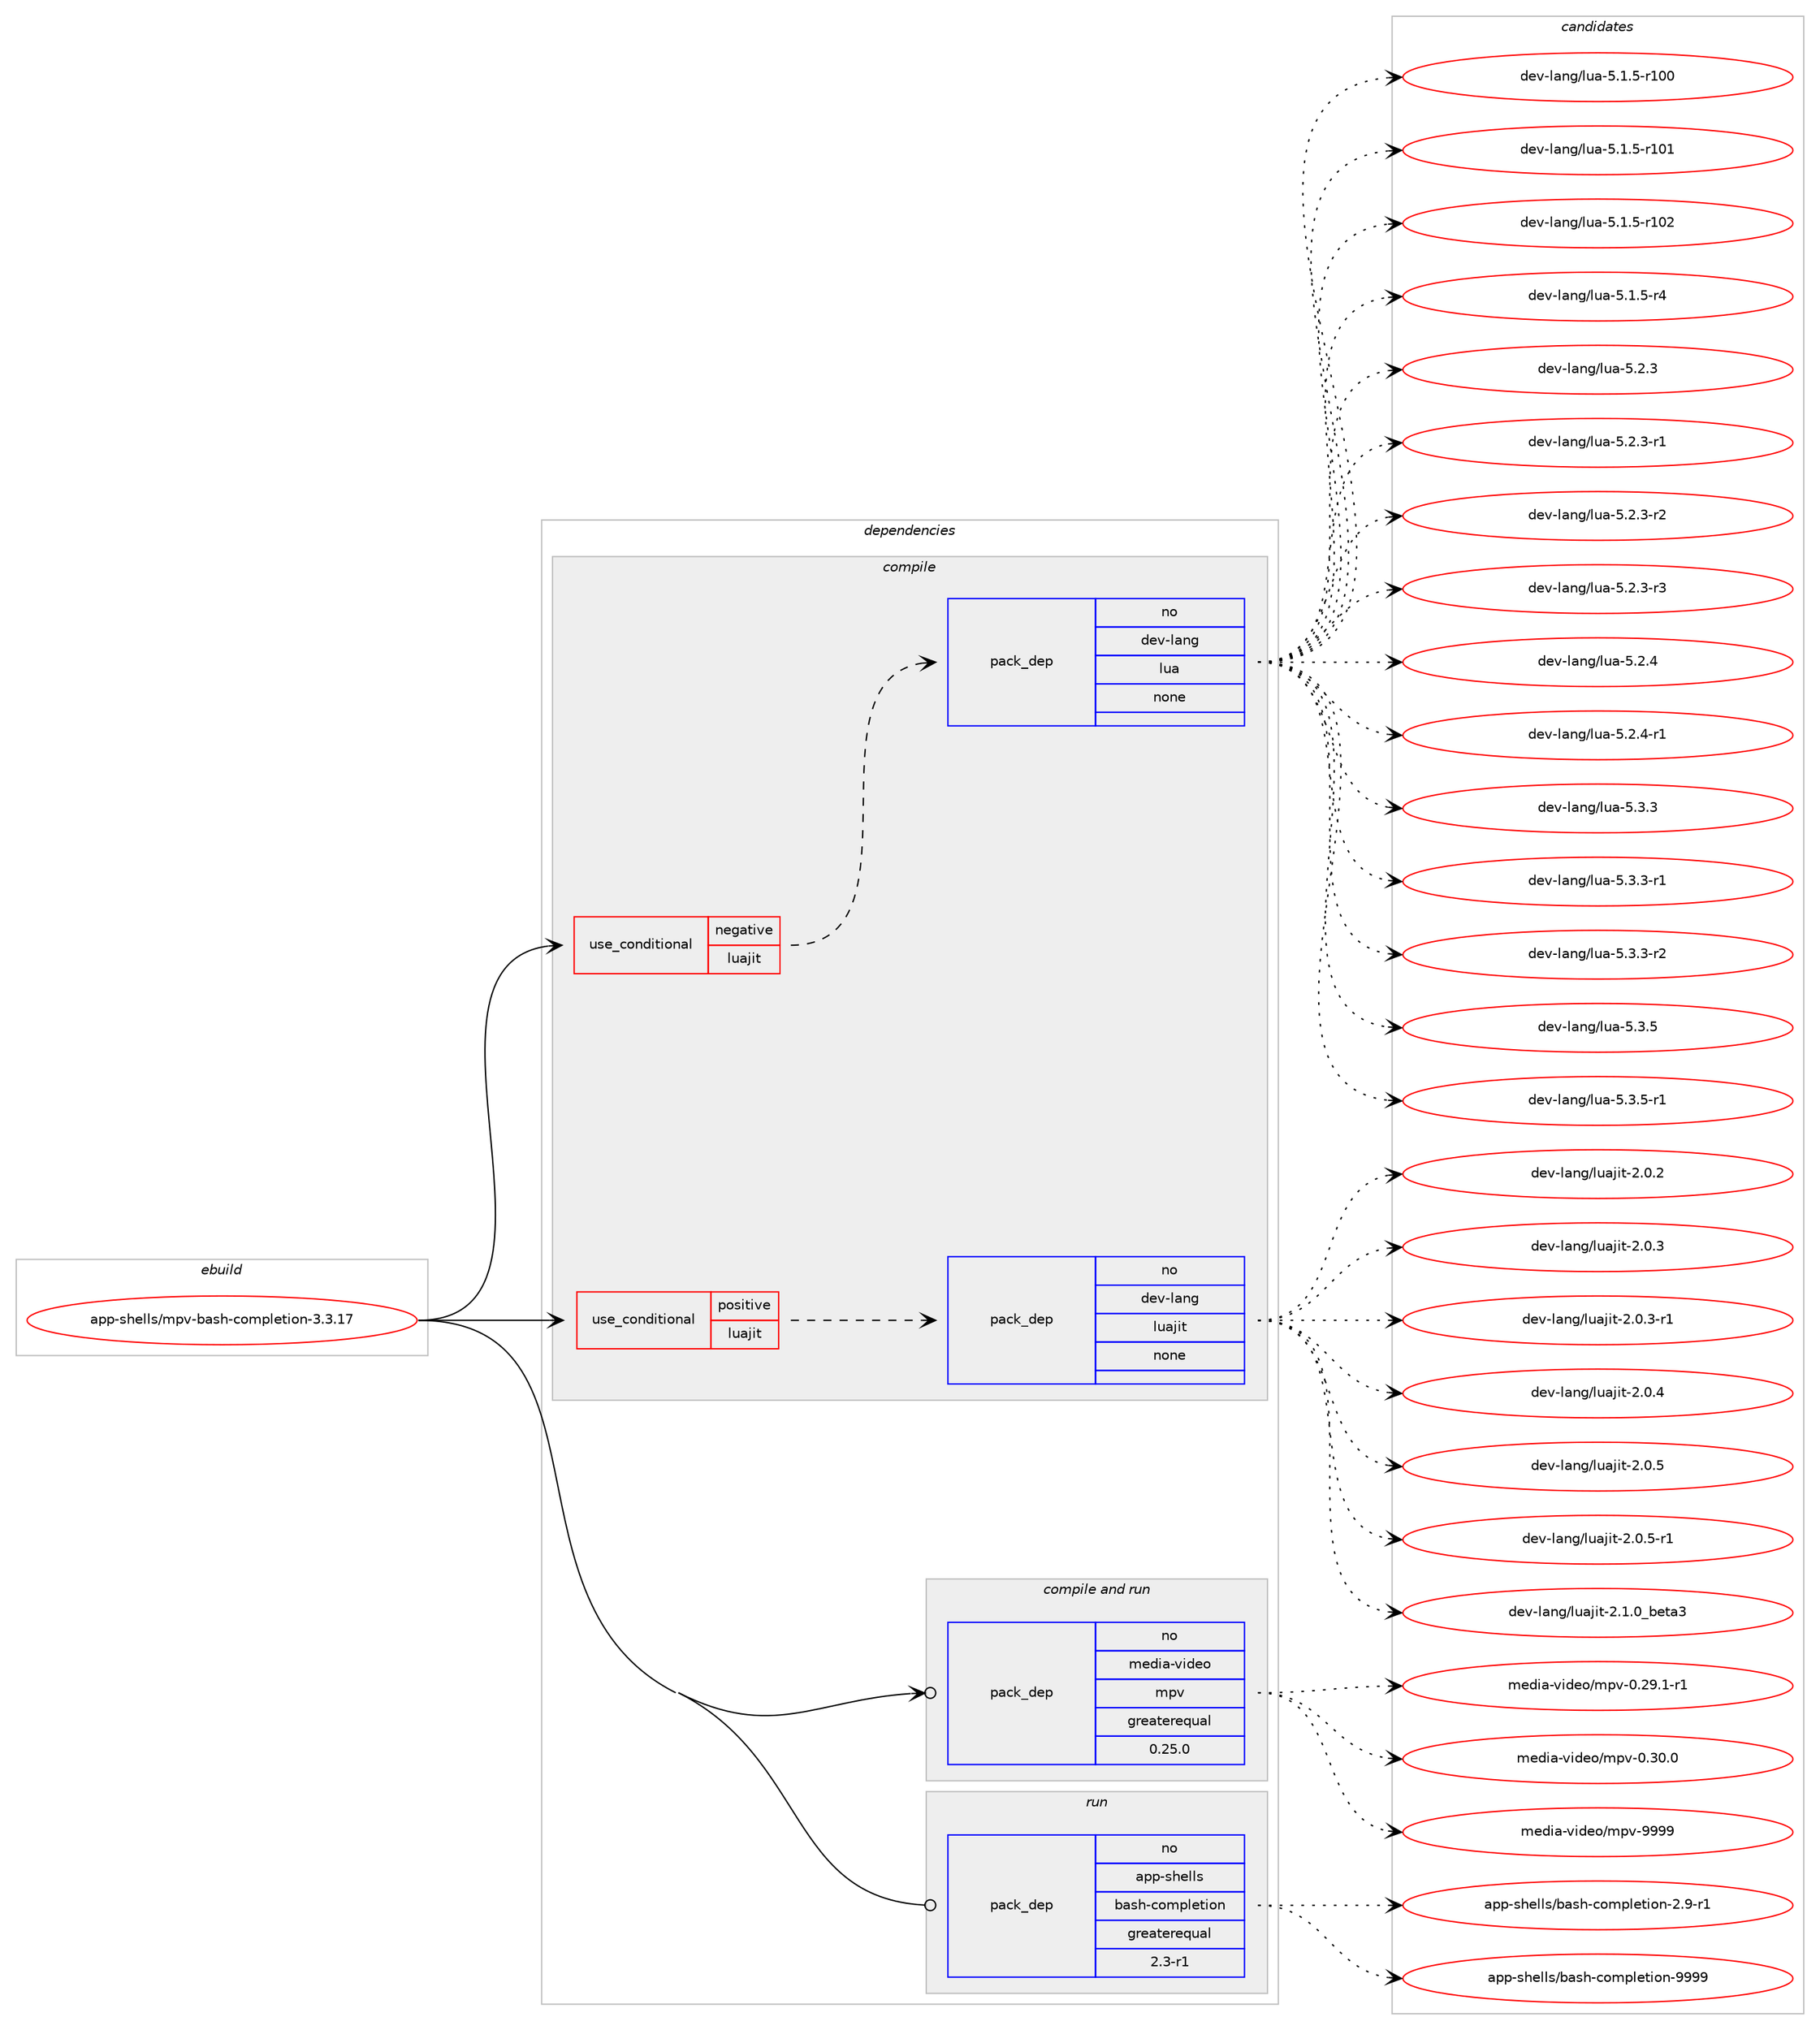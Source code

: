 digraph prolog {

# *************
# Graph options
# *************

newrank=true;
concentrate=true;
compound=true;
graph [rankdir=LR,fontname=Helvetica,fontsize=10,ranksep=1.5];#, ranksep=2.5, nodesep=0.2];
edge  [arrowhead=vee];
node  [fontname=Helvetica,fontsize=10];

# **********
# The ebuild
# **********

subgraph cluster_leftcol {
color=gray;
rank=same;
label=<<i>ebuild</i>>;
id [label="app-shells/mpv-bash-completion-3.3.17", color=red, width=4, href="../app-shells/mpv-bash-completion-3.3.17.svg"];
}

# ****************
# The dependencies
# ****************

subgraph cluster_midcol {
color=gray;
label=<<i>dependencies</i>>;
subgraph cluster_compile {
fillcolor="#eeeeee";
style=filled;
label=<<i>compile</i>>;
subgraph cond121079 {
dependency507172 [label=<<TABLE BORDER="0" CELLBORDER="1" CELLSPACING="0" CELLPADDING="4"><TR><TD ROWSPAN="3" CELLPADDING="10">use_conditional</TD></TR><TR><TD>negative</TD></TR><TR><TD>luajit</TD></TR></TABLE>>, shape=none, color=red];
subgraph pack376926 {
dependency507173 [label=<<TABLE BORDER="0" CELLBORDER="1" CELLSPACING="0" CELLPADDING="4" WIDTH="220"><TR><TD ROWSPAN="6" CELLPADDING="30">pack_dep</TD></TR><TR><TD WIDTH="110">no</TD></TR><TR><TD>dev-lang</TD></TR><TR><TD>lua</TD></TR><TR><TD>none</TD></TR><TR><TD></TD></TR></TABLE>>, shape=none, color=blue];
}
dependency507172:e -> dependency507173:w [weight=20,style="dashed",arrowhead="vee"];
}
id:e -> dependency507172:w [weight=20,style="solid",arrowhead="vee"];
subgraph cond121080 {
dependency507174 [label=<<TABLE BORDER="0" CELLBORDER="1" CELLSPACING="0" CELLPADDING="4"><TR><TD ROWSPAN="3" CELLPADDING="10">use_conditional</TD></TR><TR><TD>positive</TD></TR><TR><TD>luajit</TD></TR></TABLE>>, shape=none, color=red];
subgraph pack376927 {
dependency507175 [label=<<TABLE BORDER="0" CELLBORDER="1" CELLSPACING="0" CELLPADDING="4" WIDTH="220"><TR><TD ROWSPAN="6" CELLPADDING="30">pack_dep</TD></TR><TR><TD WIDTH="110">no</TD></TR><TR><TD>dev-lang</TD></TR><TR><TD>luajit</TD></TR><TR><TD>none</TD></TR><TR><TD></TD></TR></TABLE>>, shape=none, color=blue];
}
dependency507174:e -> dependency507175:w [weight=20,style="dashed",arrowhead="vee"];
}
id:e -> dependency507174:w [weight=20,style="solid",arrowhead="vee"];
}
subgraph cluster_compileandrun {
fillcolor="#eeeeee";
style=filled;
label=<<i>compile and run</i>>;
subgraph pack376928 {
dependency507176 [label=<<TABLE BORDER="0" CELLBORDER="1" CELLSPACING="0" CELLPADDING="4" WIDTH="220"><TR><TD ROWSPAN="6" CELLPADDING="30">pack_dep</TD></TR><TR><TD WIDTH="110">no</TD></TR><TR><TD>media-video</TD></TR><TR><TD>mpv</TD></TR><TR><TD>greaterequal</TD></TR><TR><TD>0.25.0</TD></TR></TABLE>>, shape=none, color=blue];
}
id:e -> dependency507176:w [weight=20,style="solid",arrowhead="odotvee"];
}
subgraph cluster_run {
fillcolor="#eeeeee";
style=filled;
label=<<i>run</i>>;
subgraph pack376929 {
dependency507177 [label=<<TABLE BORDER="0" CELLBORDER="1" CELLSPACING="0" CELLPADDING="4" WIDTH="220"><TR><TD ROWSPAN="6" CELLPADDING="30">pack_dep</TD></TR><TR><TD WIDTH="110">no</TD></TR><TR><TD>app-shells</TD></TR><TR><TD>bash-completion</TD></TR><TR><TD>greaterequal</TD></TR><TR><TD>2.3-r1</TD></TR></TABLE>>, shape=none, color=blue];
}
id:e -> dependency507177:w [weight=20,style="solid",arrowhead="odot"];
}
}

# **************
# The candidates
# **************

subgraph cluster_choices {
rank=same;
color=gray;
label=<<i>candidates</i>>;

subgraph choice376926 {
color=black;
nodesep=1;
choice1001011184510897110103471081179745534649465345114494848 [label="dev-lang/lua-5.1.5-r100", color=red, width=4,href="../dev-lang/lua-5.1.5-r100.svg"];
choice1001011184510897110103471081179745534649465345114494849 [label="dev-lang/lua-5.1.5-r101", color=red, width=4,href="../dev-lang/lua-5.1.5-r101.svg"];
choice1001011184510897110103471081179745534649465345114494850 [label="dev-lang/lua-5.1.5-r102", color=red, width=4,href="../dev-lang/lua-5.1.5-r102.svg"];
choice100101118451089711010347108117974553464946534511452 [label="dev-lang/lua-5.1.5-r4", color=red, width=4,href="../dev-lang/lua-5.1.5-r4.svg"];
choice10010111845108971101034710811797455346504651 [label="dev-lang/lua-5.2.3", color=red, width=4,href="../dev-lang/lua-5.2.3.svg"];
choice100101118451089711010347108117974553465046514511449 [label="dev-lang/lua-5.2.3-r1", color=red, width=4,href="../dev-lang/lua-5.2.3-r1.svg"];
choice100101118451089711010347108117974553465046514511450 [label="dev-lang/lua-5.2.3-r2", color=red, width=4,href="../dev-lang/lua-5.2.3-r2.svg"];
choice100101118451089711010347108117974553465046514511451 [label="dev-lang/lua-5.2.3-r3", color=red, width=4,href="../dev-lang/lua-5.2.3-r3.svg"];
choice10010111845108971101034710811797455346504652 [label="dev-lang/lua-5.2.4", color=red, width=4,href="../dev-lang/lua-5.2.4.svg"];
choice100101118451089711010347108117974553465046524511449 [label="dev-lang/lua-5.2.4-r1", color=red, width=4,href="../dev-lang/lua-5.2.4-r1.svg"];
choice10010111845108971101034710811797455346514651 [label="dev-lang/lua-5.3.3", color=red, width=4,href="../dev-lang/lua-5.3.3.svg"];
choice100101118451089711010347108117974553465146514511449 [label="dev-lang/lua-5.3.3-r1", color=red, width=4,href="../dev-lang/lua-5.3.3-r1.svg"];
choice100101118451089711010347108117974553465146514511450 [label="dev-lang/lua-5.3.3-r2", color=red, width=4,href="../dev-lang/lua-5.3.3-r2.svg"];
choice10010111845108971101034710811797455346514653 [label="dev-lang/lua-5.3.5", color=red, width=4,href="../dev-lang/lua-5.3.5.svg"];
choice100101118451089711010347108117974553465146534511449 [label="dev-lang/lua-5.3.5-r1", color=red, width=4,href="../dev-lang/lua-5.3.5-r1.svg"];
dependency507173:e -> choice1001011184510897110103471081179745534649465345114494848:w [style=dotted,weight="100"];
dependency507173:e -> choice1001011184510897110103471081179745534649465345114494849:w [style=dotted,weight="100"];
dependency507173:e -> choice1001011184510897110103471081179745534649465345114494850:w [style=dotted,weight="100"];
dependency507173:e -> choice100101118451089711010347108117974553464946534511452:w [style=dotted,weight="100"];
dependency507173:e -> choice10010111845108971101034710811797455346504651:w [style=dotted,weight="100"];
dependency507173:e -> choice100101118451089711010347108117974553465046514511449:w [style=dotted,weight="100"];
dependency507173:e -> choice100101118451089711010347108117974553465046514511450:w [style=dotted,weight="100"];
dependency507173:e -> choice100101118451089711010347108117974553465046514511451:w [style=dotted,weight="100"];
dependency507173:e -> choice10010111845108971101034710811797455346504652:w [style=dotted,weight="100"];
dependency507173:e -> choice100101118451089711010347108117974553465046524511449:w [style=dotted,weight="100"];
dependency507173:e -> choice10010111845108971101034710811797455346514651:w [style=dotted,weight="100"];
dependency507173:e -> choice100101118451089711010347108117974553465146514511449:w [style=dotted,weight="100"];
dependency507173:e -> choice100101118451089711010347108117974553465146514511450:w [style=dotted,weight="100"];
dependency507173:e -> choice10010111845108971101034710811797455346514653:w [style=dotted,weight="100"];
dependency507173:e -> choice100101118451089711010347108117974553465146534511449:w [style=dotted,weight="100"];
}
subgraph choice376927 {
color=black;
nodesep=1;
choice10010111845108971101034710811797106105116455046484650 [label="dev-lang/luajit-2.0.2", color=red, width=4,href="../dev-lang/luajit-2.0.2.svg"];
choice10010111845108971101034710811797106105116455046484651 [label="dev-lang/luajit-2.0.3", color=red, width=4,href="../dev-lang/luajit-2.0.3.svg"];
choice100101118451089711010347108117971061051164550464846514511449 [label="dev-lang/luajit-2.0.3-r1", color=red, width=4,href="../dev-lang/luajit-2.0.3-r1.svg"];
choice10010111845108971101034710811797106105116455046484652 [label="dev-lang/luajit-2.0.4", color=red, width=4,href="../dev-lang/luajit-2.0.4.svg"];
choice10010111845108971101034710811797106105116455046484653 [label="dev-lang/luajit-2.0.5", color=red, width=4,href="../dev-lang/luajit-2.0.5.svg"];
choice100101118451089711010347108117971061051164550464846534511449 [label="dev-lang/luajit-2.0.5-r1", color=red, width=4,href="../dev-lang/luajit-2.0.5-r1.svg"];
choice1001011184510897110103471081179710610511645504649464895981011169751 [label="dev-lang/luajit-2.1.0_beta3", color=red, width=4,href="../dev-lang/luajit-2.1.0_beta3.svg"];
dependency507175:e -> choice10010111845108971101034710811797106105116455046484650:w [style=dotted,weight="100"];
dependency507175:e -> choice10010111845108971101034710811797106105116455046484651:w [style=dotted,weight="100"];
dependency507175:e -> choice100101118451089711010347108117971061051164550464846514511449:w [style=dotted,weight="100"];
dependency507175:e -> choice10010111845108971101034710811797106105116455046484652:w [style=dotted,weight="100"];
dependency507175:e -> choice10010111845108971101034710811797106105116455046484653:w [style=dotted,weight="100"];
dependency507175:e -> choice100101118451089711010347108117971061051164550464846534511449:w [style=dotted,weight="100"];
dependency507175:e -> choice1001011184510897110103471081179710610511645504649464895981011169751:w [style=dotted,weight="100"];
}
subgraph choice376928 {
color=black;
nodesep=1;
choice109101100105974511810510010111147109112118454846505746494511449 [label="media-video/mpv-0.29.1-r1", color=red, width=4,href="../media-video/mpv-0.29.1-r1.svg"];
choice10910110010597451181051001011114710911211845484651484648 [label="media-video/mpv-0.30.0", color=red, width=4,href="../media-video/mpv-0.30.0.svg"];
choice1091011001059745118105100101111471091121184557575757 [label="media-video/mpv-9999", color=red, width=4,href="../media-video/mpv-9999.svg"];
dependency507176:e -> choice109101100105974511810510010111147109112118454846505746494511449:w [style=dotted,weight="100"];
dependency507176:e -> choice10910110010597451181051001011114710911211845484651484648:w [style=dotted,weight="100"];
dependency507176:e -> choice1091011001059745118105100101111471091121184557575757:w [style=dotted,weight="100"];
}
subgraph choice376929 {
color=black;
nodesep=1;
choice97112112451151041011081081154798971151044599111109112108101116105111110455046574511449 [label="app-shells/bash-completion-2.9-r1", color=red, width=4,href="../app-shells/bash-completion-2.9-r1.svg"];
choice971121124511510410110810811547989711510445991111091121081011161051111104557575757 [label="app-shells/bash-completion-9999", color=red, width=4,href="../app-shells/bash-completion-9999.svg"];
dependency507177:e -> choice97112112451151041011081081154798971151044599111109112108101116105111110455046574511449:w [style=dotted,weight="100"];
dependency507177:e -> choice971121124511510410110810811547989711510445991111091121081011161051111104557575757:w [style=dotted,weight="100"];
}
}

}

